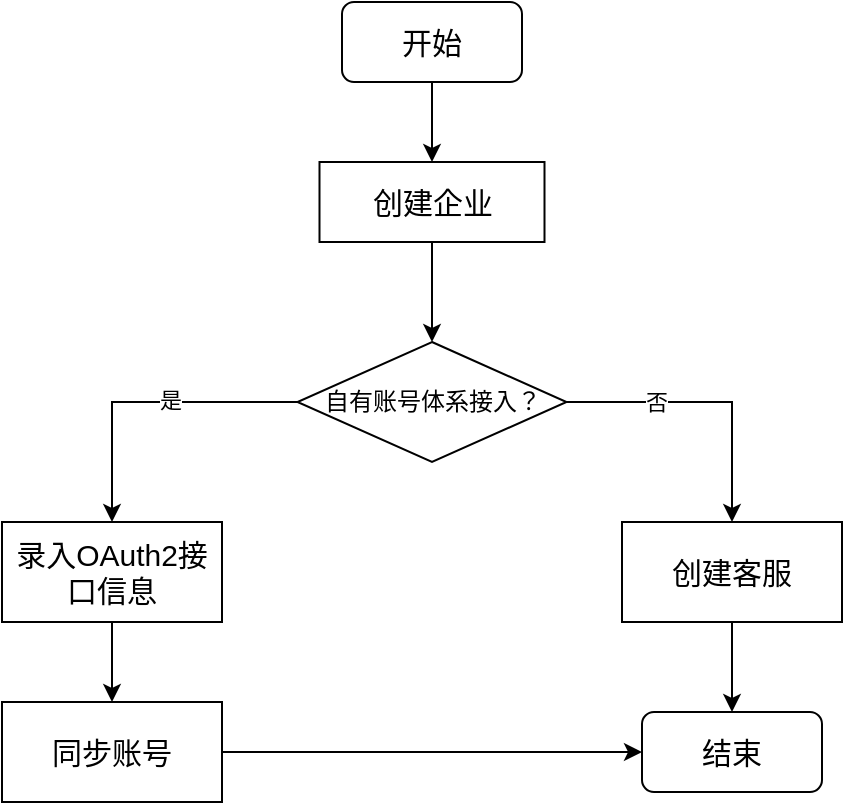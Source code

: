 <mxfile version="13.8.5" type="github">
  <diagram id="VJCo5P5VoEOkaGIKsCtQ" name="Page-1">
    <mxGraphModel dx="1426" dy="722" grid="1" gridSize="10" guides="1" tooltips="1" connect="1" arrows="1" fold="1" page="1" pageScale="1" pageWidth="827" pageHeight="1169" math="0" shadow="0">
      <root>
        <mxCell id="0" />
        <mxCell id="1" parent="0" />
        <mxCell id="xea7Ob0zWwAoHEg_F9E0-7" style="edgeStyle=orthogonalEdgeStyle;rounded=0;orthogonalLoop=1;jettySize=auto;html=1;exitX=0.5;exitY=1;exitDx=0;exitDy=0;entryX=0.5;entryY=0;entryDx=0;entryDy=0;" edge="1" parent="1" source="xea7Ob0zWwAoHEg_F9E0-1" target="xea7Ob0zWwAoHEg_F9E0-6">
          <mxGeometry relative="1" as="geometry" />
        </mxCell>
        <mxCell id="xea7Ob0zWwAoHEg_F9E0-1" value="&lt;font style=&quot;font-size: 15px&quot;&gt;开始&lt;/font&gt;" style="rounded=1;whiteSpace=wrap;html=1;" vertex="1" parent="1">
          <mxGeometry x="360" y="10" width="90" height="40" as="geometry" />
        </mxCell>
        <mxCell id="xea7Ob0zWwAoHEg_F9E0-9" value="" style="edgeStyle=orthogonalEdgeStyle;rounded=0;orthogonalLoop=1;jettySize=auto;html=1;" edge="1" parent="1" source="xea7Ob0zWwAoHEg_F9E0-6" target="xea7Ob0zWwAoHEg_F9E0-8">
          <mxGeometry relative="1" as="geometry" />
        </mxCell>
        <mxCell id="xea7Ob0zWwAoHEg_F9E0-6" value="&lt;font style=&quot;font-size: 15px&quot;&gt;创建企业&lt;/font&gt;" style="rounded=0;whiteSpace=wrap;html=1;" vertex="1" parent="1">
          <mxGeometry x="348.75" y="90" width="112.5" height="40" as="geometry" />
        </mxCell>
        <mxCell id="xea7Ob0zWwAoHEg_F9E0-11" style="edgeStyle=orthogonalEdgeStyle;rounded=0;orthogonalLoop=1;jettySize=auto;html=1;" edge="1" parent="1" source="xea7Ob0zWwAoHEg_F9E0-8" target="xea7Ob0zWwAoHEg_F9E0-10">
          <mxGeometry relative="1" as="geometry" />
        </mxCell>
        <mxCell id="xea7Ob0zWwAoHEg_F9E0-14" value="是" style="edgeLabel;html=1;align=center;verticalAlign=middle;resizable=0;points=[];" vertex="1" connectable="0" parent="xea7Ob0zWwAoHEg_F9E0-11">
          <mxGeometry x="-0.165" y="-1" relative="1" as="geometry">
            <mxPoint as="offset" />
          </mxGeometry>
        </mxCell>
        <mxCell id="xea7Ob0zWwAoHEg_F9E0-13" style="edgeStyle=orthogonalEdgeStyle;rounded=0;orthogonalLoop=1;jettySize=auto;html=1;entryX=0.5;entryY=0;entryDx=0;entryDy=0;" edge="1" parent="1" source="xea7Ob0zWwAoHEg_F9E0-8" target="xea7Ob0zWwAoHEg_F9E0-12">
          <mxGeometry relative="1" as="geometry" />
        </mxCell>
        <mxCell id="xea7Ob0zWwAoHEg_F9E0-15" value="否" style="edgeLabel;html=1;align=center;verticalAlign=middle;resizable=0;points=[];" vertex="1" connectable="0" parent="xea7Ob0zWwAoHEg_F9E0-13">
          <mxGeometry x="-0.387" relative="1" as="geometry">
            <mxPoint as="offset" />
          </mxGeometry>
        </mxCell>
        <mxCell id="xea7Ob0zWwAoHEg_F9E0-8" value="自有账号体系接入？" style="rhombus;whiteSpace=wrap;html=1;" vertex="1" parent="1">
          <mxGeometry x="337.75" y="180" width="134.5" height="60" as="geometry" />
        </mxCell>
        <mxCell id="xea7Ob0zWwAoHEg_F9E0-17" value="" style="edgeStyle=orthogonalEdgeStyle;rounded=0;orthogonalLoop=1;jettySize=auto;html=1;" edge="1" parent="1" source="xea7Ob0zWwAoHEg_F9E0-10" target="xea7Ob0zWwAoHEg_F9E0-16">
          <mxGeometry relative="1" as="geometry" />
        </mxCell>
        <mxCell id="xea7Ob0zWwAoHEg_F9E0-10" value="&lt;font style=&quot;font-size: 15px&quot;&gt;录入OAuth2接口信息&lt;/font&gt;" style="rounded=0;whiteSpace=wrap;html=1;" vertex="1" parent="1">
          <mxGeometry x="190" y="270" width="110" height="50" as="geometry" />
        </mxCell>
        <mxCell id="xea7Ob0zWwAoHEg_F9E0-22" value="" style="edgeStyle=orthogonalEdgeStyle;rounded=0;orthogonalLoop=1;jettySize=auto;html=1;" edge="1" parent="1" source="xea7Ob0zWwAoHEg_F9E0-12" target="xea7Ob0zWwAoHEg_F9E0-19">
          <mxGeometry relative="1" as="geometry" />
        </mxCell>
        <mxCell id="xea7Ob0zWwAoHEg_F9E0-12" value="&lt;font style=&quot;font-size: 15px&quot;&gt;创建客服&lt;/font&gt;" style="rounded=0;whiteSpace=wrap;html=1;" vertex="1" parent="1">
          <mxGeometry x="500" y="270" width="110" height="50" as="geometry" />
        </mxCell>
        <mxCell id="xea7Ob0zWwAoHEg_F9E0-20" style="edgeStyle=orthogonalEdgeStyle;rounded=0;orthogonalLoop=1;jettySize=auto;html=1;entryX=0;entryY=0.5;entryDx=0;entryDy=0;" edge="1" parent="1" source="xea7Ob0zWwAoHEg_F9E0-16" target="xea7Ob0zWwAoHEg_F9E0-19">
          <mxGeometry relative="1" as="geometry" />
        </mxCell>
        <mxCell id="xea7Ob0zWwAoHEg_F9E0-16" value="&lt;font style=&quot;font-size: 15px&quot;&gt;同步账号&lt;/font&gt;" style="rounded=0;whiteSpace=wrap;html=1;" vertex="1" parent="1">
          <mxGeometry x="190" y="360" width="110" height="50" as="geometry" />
        </mxCell>
        <mxCell id="xea7Ob0zWwAoHEg_F9E0-19" value="&lt;font style=&quot;font-size: 15px&quot;&gt;结束&lt;/font&gt;" style="rounded=1;whiteSpace=wrap;html=1;" vertex="1" parent="1">
          <mxGeometry x="510" y="365" width="90" height="40" as="geometry" />
        </mxCell>
      </root>
    </mxGraphModel>
  </diagram>
</mxfile>
